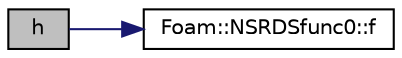 digraph "h"
{
  bgcolor="transparent";
  edge [fontname="Helvetica",fontsize="10",labelfontname="Helvetica",labelfontsize="10"];
  node [fontname="Helvetica",fontsize="10",shape=record];
  rankdir="LR";
  Node72 [label="h",height=0.2,width=0.4,color="black", fillcolor="grey75", style="filled", fontcolor="black"];
  Node72 -> Node73 [color="midnightblue",fontsize="10",style="solid",fontname="Helvetica"];
  Node73 [label="Foam::NSRDSfunc0::f",height=0.2,width=0.4,color="black",URL="$a31769.html#a44a3c8c9472a1fd8054ed8f5fd36e77a",tooltip="Evaluate the function and return the result. "];
}
